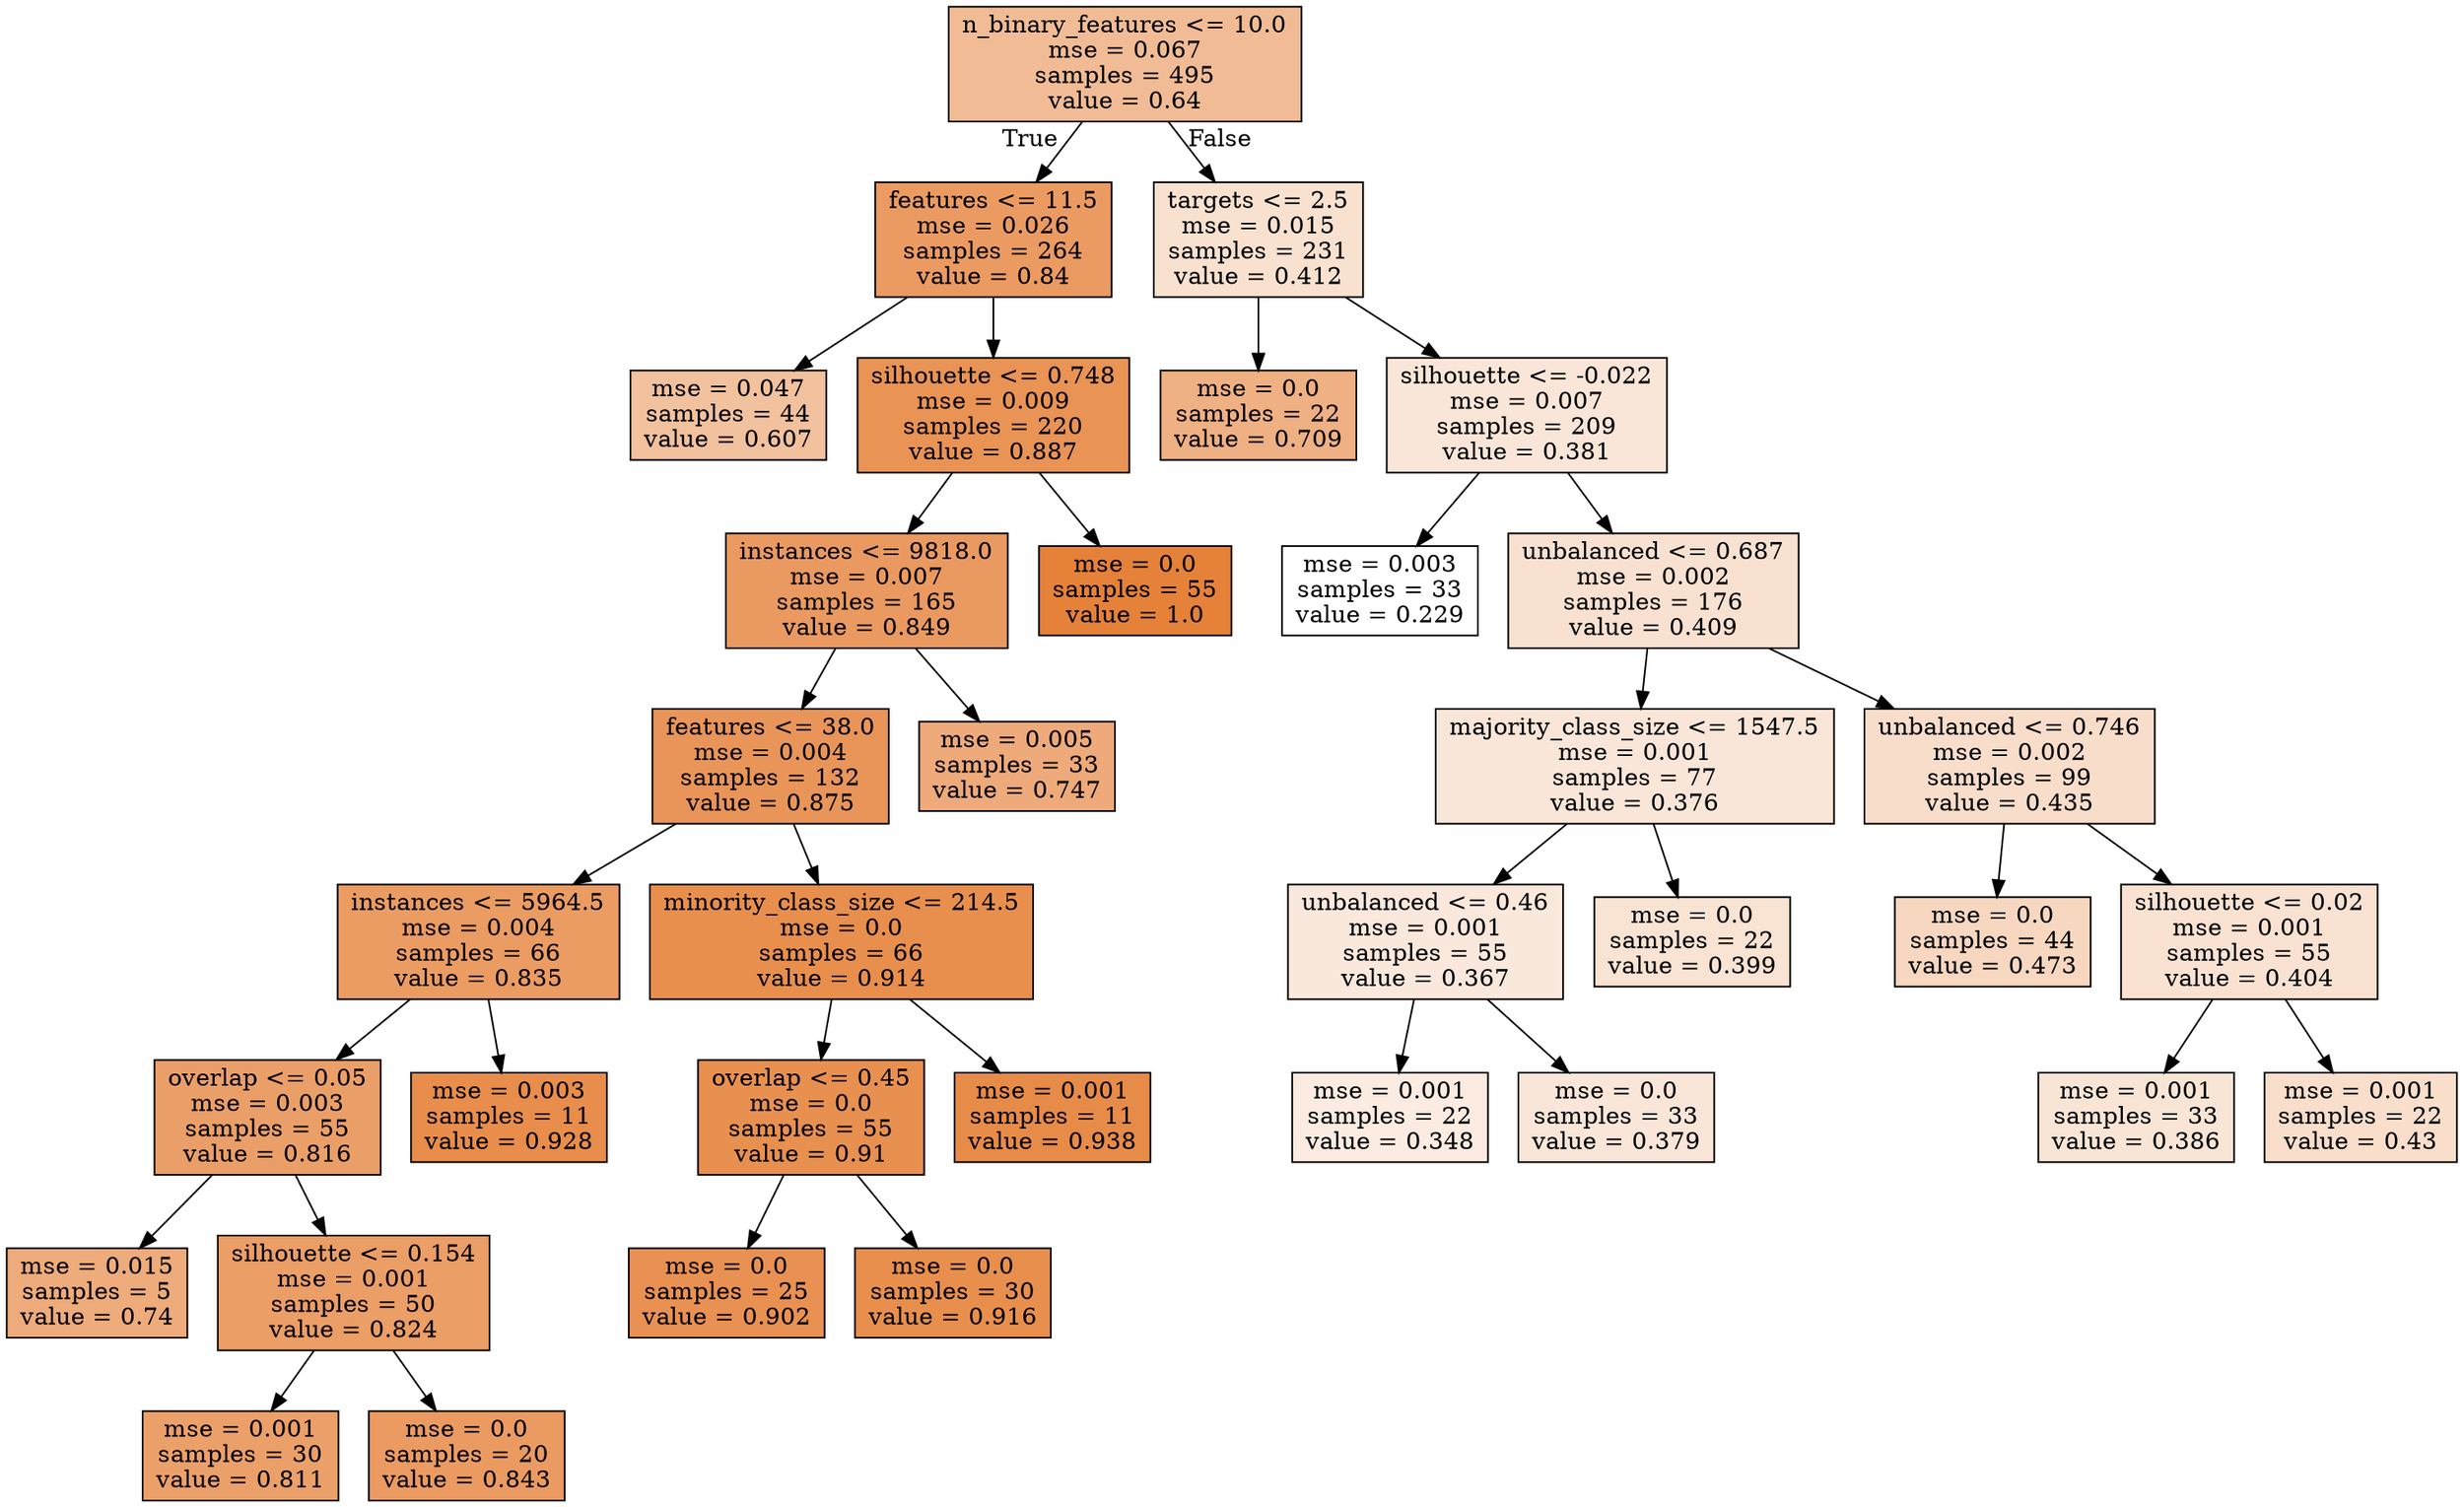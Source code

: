 digraph Tree {
node [shape=box, style="filled", color="black"] ;
0 [label="n_binary_features <= 10.0\nmse = 0.067\nsamples = 495\nvalue = 0.64", fillcolor="#e5813988"] ;
1 [label="features <= 11.5\nmse = 0.026\nsamples = 264\nvalue = 0.84", fillcolor="#e58139ca"] ;
0 -> 1 [labeldistance=2.5, labelangle=45, headlabel="True"] ;
2 [label="mse = 0.047\nsamples = 44\nvalue = 0.607", fillcolor="#e581397d"] ;
1 -> 2 ;
3 [label="silhouette <= 0.748\nmse = 0.009\nsamples = 220\nvalue = 0.887", fillcolor="#e58139da"] ;
1 -> 3 ;
4 [label="instances <= 9818.0\nmse = 0.007\nsamples = 165\nvalue = 0.849", fillcolor="#e58139cd"] ;
3 -> 4 ;
5 [label="features <= 38.0\nmse = 0.004\nsamples = 132\nvalue = 0.875", fillcolor="#e58139d6"] ;
4 -> 5 ;
6 [label="instances <= 5964.5\nmse = 0.004\nsamples = 66\nvalue = 0.835", fillcolor="#e58139c8"] ;
5 -> 6 ;
7 [label="overlap <= 0.05\nmse = 0.003\nsamples = 55\nvalue = 0.816", fillcolor="#e58139c2"] ;
6 -> 7 ;
8 [label="mse = 0.015\nsamples = 5\nvalue = 0.74", fillcolor="#e58139a9"] ;
7 -> 8 ;
9 [label="silhouette <= 0.154\nmse = 0.001\nsamples = 50\nvalue = 0.824", fillcolor="#e58139c5"] ;
7 -> 9 ;
10 [label="mse = 0.001\nsamples = 30\nvalue = 0.811", fillcolor="#e58139c1"] ;
9 -> 10 ;
11 [label="mse = 0.0\nsamples = 20\nvalue = 0.843", fillcolor="#e58139cb"] ;
9 -> 11 ;
12 [label="mse = 0.003\nsamples = 11\nvalue = 0.928", fillcolor="#e58139e7"] ;
6 -> 12 ;
13 [label="minority_class_size <= 214.5\nmse = 0.0\nsamples = 66\nvalue = 0.914", fillcolor="#e58139e3"] ;
5 -> 13 ;
14 [label="overlap <= 0.45\nmse = 0.0\nsamples = 55\nvalue = 0.91", fillcolor="#e58139e1"] ;
13 -> 14 ;
15 [label="mse = 0.0\nsamples = 25\nvalue = 0.902", fillcolor="#e58139df"] ;
14 -> 15 ;
16 [label="mse = 0.0\nsamples = 30\nvalue = 0.916", fillcolor="#e58139e3"] ;
14 -> 16 ;
17 [label="mse = 0.001\nsamples = 11\nvalue = 0.938", fillcolor="#e58139ea"] ;
13 -> 17 ;
18 [label="mse = 0.005\nsamples = 33\nvalue = 0.747", fillcolor="#e58139ab"] ;
4 -> 18 ;
19 [label="mse = 0.0\nsamples = 55\nvalue = 1.0", fillcolor="#e58139ff"] ;
3 -> 19 ;
20 [label="targets <= 2.5\nmse = 0.015\nsamples = 231\nvalue = 0.412", fillcolor="#e581393c"] ;
0 -> 20 [labeldistance=2.5, labelangle=-45, headlabel="False"] ;
21 [label="mse = 0.0\nsamples = 22\nvalue = 0.709", fillcolor="#e581399f"] ;
20 -> 21 ;
22 [label="silhouette <= -0.022\nmse = 0.007\nsamples = 209\nvalue = 0.381", fillcolor="#e5813932"] ;
20 -> 22 ;
23 [label="mse = 0.003\nsamples = 33\nvalue = 0.229", fillcolor="#e5813900"] ;
22 -> 23 ;
24 [label="unbalanced <= 0.687\nmse = 0.002\nsamples = 176\nvalue = 0.409", fillcolor="#e581393b"] ;
22 -> 24 ;
25 [label="majority_class_size <= 1547.5\nmse = 0.001\nsamples = 77\nvalue = 0.376", fillcolor="#e5813931"] ;
24 -> 25 ;
26 [label="unbalanced <= 0.46\nmse = 0.001\nsamples = 55\nvalue = 0.367", fillcolor="#e581392d"] ;
25 -> 26 ;
27 [label="mse = 0.001\nsamples = 22\nvalue = 0.348", fillcolor="#e5813927"] ;
26 -> 27 ;
28 [label="mse = 0.0\nsamples = 33\nvalue = 0.379", fillcolor="#e5813932"] ;
26 -> 28 ;
29 [label="mse = 0.0\nsamples = 22\nvalue = 0.399", fillcolor="#e5813938"] ;
25 -> 29 ;
30 [label="unbalanced <= 0.746\nmse = 0.002\nsamples = 99\nvalue = 0.435", fillcolor="#e5813944"] ;
24 -> 30 ;
31 [label="mse = 0.0\nsamples = 44\nvalue = 0.473", fillcolor="#e5813951"] ;
30 -> 31 ;
32 [label="silhouette <= 0.02\nmse = 0.001\nsamples = 55\nvalue = 0.404", fillcolor="#e581393a"] ;
30 -> 32 ;
33 [label="mse = 0.001\nsamples = 33\nvalue = 0.386", fillcolor="#e5813934"] ;
32 -> 33 ;
34 [label="mse = 0.001\nsamples = 22\nvalue = 0.43", fillcolor="#e5813942"] ;
32 -> 34 ;
}